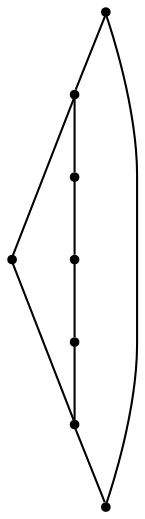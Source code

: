 graph {
  node [shape=point,comment="{\"directed\":false,\"doi\":\"10.1007/978-3-030-68766-3_29\",\"figure\":\"1\"}"]

  v0 [pos="1123.8801350338772,1573.0434057786506"]
  v1 [pos="1012.2477268008893,1727.2046403903735"]
  v2 [pos="1113.2471023858957,1365.7233188010232"]
  v3 [pos="905.9266206416407,1567.7290689010547"]
  v4 [pos="804.9250989475371,1721.8892861105637"]
  v5 [pos="921.8739440189935,1270.0384210209008"]
  v6 [pos="672.0247972515772,1647.4679038417473"]
  v7 [pos="709.2348952242771,1355.0926102414032"]

  v0 -- v1 [id="-1",pos="1123.8801350338772,1573.0434057786506 1012.2477268008893,1727.2046403903735 1012.2477268008893,1727.2046403903735 1012.2477268008893,1727.2046403903735"]
  v6 -- v7 [id="-2",pos="672.0247972515772,1647.4679038417473 709.2348952242771,1355.0926102414032 709.2348952242771,1355.0926102414032 709.2348952242771,1355.0926102414032"]
  v7 -- v5 [id="-3",pos="709.2348952242771,1355.0926102414032 921.8739440189935,1270.0384210209008 921.8739440189935,1270.0384210209008 921.8739440189935,1270.0384210209008"]
  v4 -- v6 [id="-4",pos="804.9250989475371,1721.8892861105637 672.0247972515772,1647.4679038417473 672.0247972515772,1647.4679038417473 672.0247972515772,1647.4679038417473"]
  v3 -- v5 [id="-5",pos="905.9266206416407,1567.7290689010547 921.8739440189935,1270.0384210209008 921.8739440189935,1270.0384210209008 921.8739440189935,1270.0384210209008"]
  v5 -- v2 [id="-6",pos="921.8739440189935,1270.0384210209008 1113.2471023858957,1365.7233188010232 1113.2471023858957,1365.7233188010232 1113.2471023858957,1365.7233188010232"]
  v1 -- v4 [id="-7",pos="1012.2477268008893,1727.2046403903735 804.9250989475371,1721.8892861105637 804.9250989475371,1721.8892861105637 804.9250989475371,1721.8892861105637"]
  v1 -- v3 [id="-8",pos="1012.2477268008893,1727.2046403903735 905.9266206416407,1567.7290689010547 905.9266206416407,1567.7290689010547 905.9266206416407,1567.7290689010547"]
  v2 -- v0 [id="-9",pos="1113.2471023858957,1365.7233188010232 1123.8801350338772,1573.0434057786506 1123.8801350338772,1573.0434057786506 1123.8801350338772,1573.0434057786506"]
}